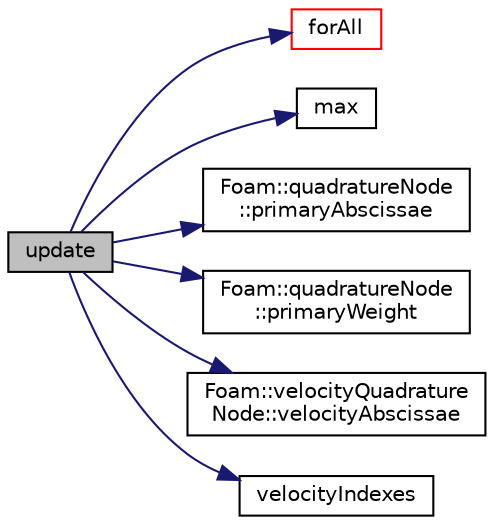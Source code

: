 digraph "update"
{
  bgcolor="transparent";
  edge [fontname="Helvetica",fontsize="10",labelfontname="Helvetica",labelfontsize="10"];
  node [fontname="Helvetica",fontsize="10",shape=record];
  rankdir="LR";
  Node97 [label="update",height=0.2,width=0.4,color="black", fillcolor="grey75", style="filled", fontcolor="black"];
  Node97 -> Node98 [color="midnightblue",fontsize="10",style="solid",fontname="Helvetica"];
  Node98 [label="forAll",height=0.2,width=0.4,color="red",URL="$a01697.html#a661071c857206cff08f25e78275fc863"];
  Node97 -> Node109 [color="midnightblue",fontsize="10",style="solid",fontname="Helvetica"];
  Node109 [label="max",height=0.2,width=0.4,color="black",URL="$a01745.html#af5beeb1c884e5015e07513b14742eddd"];
  Node97 -> Node110 [color="midnightblue",fontsize="10",style="solid",fontname="Helvetica"];
  Node110 [label="Foam::quadratureNode\l::primaryAbscissae",height=0.2,width=0.4,color="black",URL="$a02240.html#a44294a401aa4b4cd33e56b6d61967ae6",tooltip="Const access to the scalar abscissa of the node. "];
  Node97 -> Node111 [color="midnightblue",fontsize="10",style="solid",fontname="Helvetica"];
  Node111 [label="Foam::quadratureNode\l::primaryWeight",height=0.2,width=0.4,color="black",URL="$a02240.html#ae744e0be2351d524d75803ea51fe5f69",tooltip="Const access to the weight of the node. "];
  Node97 -> Node112 [color="midnightblue",fontsize="10",style="solid",fontname="Helvetica"];
  Node112 [label="Foam::velocityQuadrature\lNode::velocityAbscissae",height=0.2,width=0.4,color="black",URL="$a02248.html#af1246788ffe9fb394b0c4095f2322d42",tooltip="Const access to the velocity abscissa of the node. "];
  Node97 -> Node113 [color="midnightblue",fontsize="10",style="solid",fontname="Helvetica"];
  Node113 [label="velocityIndexes",height=0.2,width=0.4,color="black",URL="$a03384.html#a709dbff75cc2b17e2640803b45f1855f"];
}

